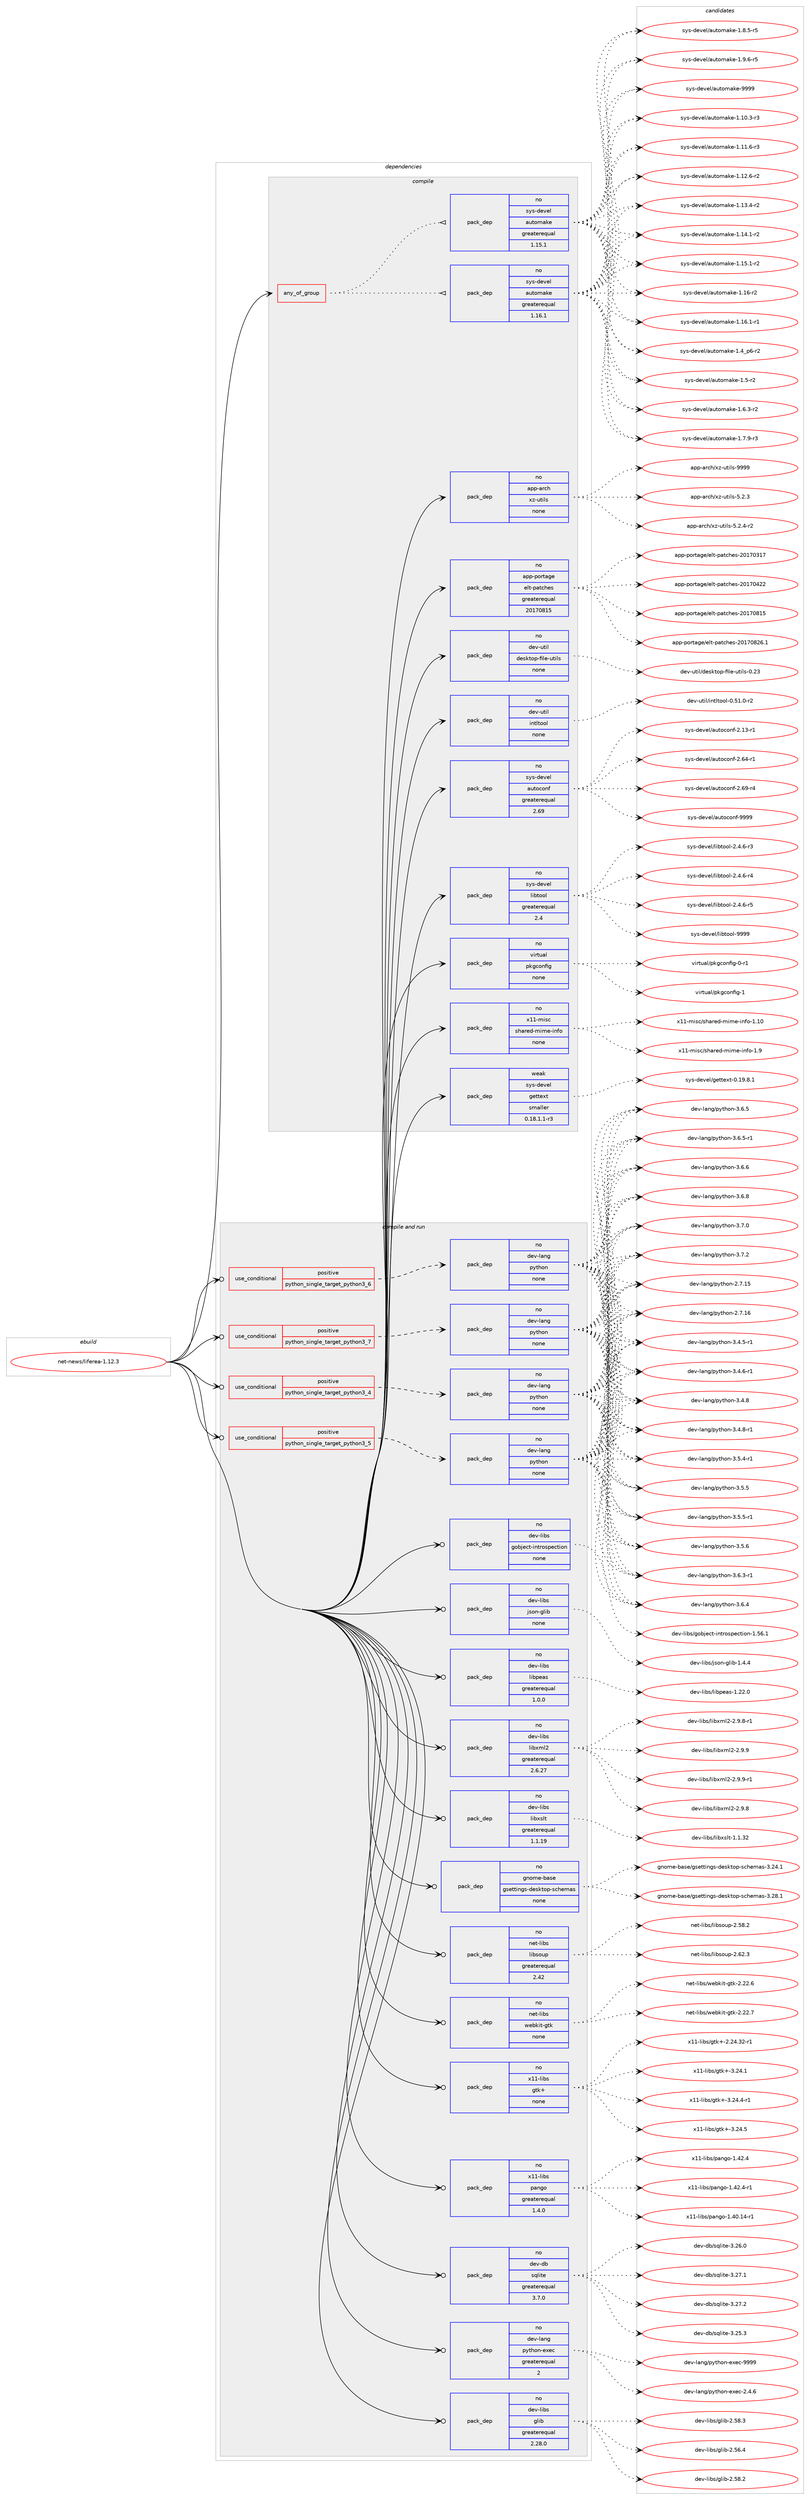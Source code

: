 digraph prolog {

# *************
# Graph options
# *************

newrank=true;
concentrate=true;
compound=true;
graph [rankdir=LR,fontname=Helvetica,fontsize=10,ranksep=1.5];#, ranksep=2.5, nodesep=0.2];
edge  [arrowhead=vee];
node  [fontname=Helvetica,fontsize=10];

# **********
# The ebuild
# **********

subgraph cluster_leftcol {
color=gray;
rank=same;
label=<<i>ebuild</i>>;
id [label="net-news/liferea-1.12.3", color=red, width=4, href="../net-news/liferea-1.12.3.svg"];
}

# ****************
# The dependencies
# ****************

subgraph cluster_midcol {
color=gray;
label=<<i>dependencies</i>>;
subgraph cluster_compile {
fillcolor="#eeeeee";
style=filled;
label=<<i>compile</i>>;
subgraph any26526 {
dependency1674551 [label=<<TABLE BORDER="0" CELLBORDER="1" CELLSPACING="0" CELLPADDING="4"><TR><TD CELLPADDING="10">any_of_group</TD></TR></TABLE>>, shape=none, color=red];subgraph pack1197375 {
dependency1674552 [label=<<TABLE BORDER="0" CELLBORDER="1" CELLSPACING="0" CELLPADDING="4" WIDTH="220"><TR><TD ROWSPAN="6" CELLPADDING="30">pack_dep</TD></TR><TR><TD WIDTH="110">no</TD></TR><TR><TD>sys-devel</TD></TR><TR><TD>automake</TD></TR><TR><TD>greaterequal</TD></TR><TR><TD>1.16.1</TD></TR></TABLE>>, shape=none, color=blue];
}
dependency1674551:e -> dependency1674552:w [weight=20,style="dotted",arrowhead="oinv"];
subgraph pack1197376 {
dependency1674553 [label=<<TABLE BORDER="0" CELLBORDER="1" CELLSPACING="0" CELLPADDING="4" WIDTH="220"><TR><TD ROWSPAN="6" CELLPADDING="30">pack_dep</TD></TR><TR><TD WIDTH="110">no</TD></TR><TR><TD>sys-devel</TD></TR><TR><TD>automake</TD></TR><TR><TD>greaterequal</TD></TR><TR><TD>1.15.1</TD></TR></TABLE>>, shape=none, color=blue];
}
dependency1674551:e -> dependency1674553:w [weight=20,style="dotted",arrowhead="oinv"];
}
id:e -> dependency1674551:w [weight=20,style="solid",arrowhead="vee"];
subgraph pack1197377 {
dependency1674554 [label=<<TABLE BORDER="0" CELLBORDER="1" CELLSPACING="0" CELLPADDING="4" WIDTH="220"><TR><TD ROWSPAN="6" CELLPADDING="30">pack_dep</TD></TR><TR><TD WIDTH="110">no</TD></TR><TR><TD>app-arch</TD></TR><TR><TD>xz-utils</TD></TR><TR><TD>none</TD></TR><TR><TD></TD></TR></TABLE>>, shape=none, color=blue];
}
id:e -> dependency1674554:w [weight=20,style="solid",arrowhead="vee"];
subgraph pack1197378 {
dependency1674555 [label=<<TABLE BORDER="0" CELLBORDER="1" CELLSPACING="0" CELLPADDING="4" WIDTH="220"><TR><TD ROWSPAN="6" CELLPADDING="30">pack_dep</TD></TR><TR><TD WIDTH="110">no</TD></TR><TR><TD>app-portage</TD></TR><TR><TD>elt-patches</TD></TR><TR><TD>greaterequal</TD></TR><TR><TD>20170815</TD></TR></TABLE>>, shape=none, color=blue];
}
id:e -> dependency1674555:w [weight=20,style="solid",arrowhead="vee"];
subgraph pack1197379 {
dependency1674556 [label=<<TABLE BORDER="0" CELLBORDER="1" CELLSPACING="0" CELLPADDING="4" WIDTH="220"><TR><TD ROWSPAN="6" CELLPADDING="30">pack_dep</TD></TR><TR><TD WIDTH="110">no</TD></TR><TR><TD>dev-util</TD></TR><TR><TD>desktop-file-utils</TD></TR><TR><TD>none</TD></TR><TR><TD></TD></TR></TABLE>>, shape=none, color=blue];
}
id:e -> dependency1674556:w [weight=20,style="solid",arrowhead="vee"];
subgraph pack1197380 {
dependency1674557 [label=<<TABLE BORDER="0" CELLBORDER="1" CELLSPACING="0" CELLPADDING="4" WIDTH="220"><TR><TD ROWSPAN="6" CELLPADDING="30">pack_dep</TD></TR><TR><TD WIDTH="110">no</TD></TR><TR><TD>dev-util</TD></TR><TR><TD>intltool</TD></TR><TR><TD>none</TD></TR><TR><TD></TD></TR></TABLE>>, shape=none, color=blue];
}
id:e -> dependency1674557:w [weight=20,style="solid",arrowhead="vee"];
subgraph pack1197381 {
dependency1674558 [label=<<TABLE BORDER="0" CELLBORDER="1" CELLSPACING="0" CELLPADDING="4" WIDTH="220"><TR><TD ROWSPAN="6" CELLPADDING="30">pack_dep</TD></TR><TR><TD WIDTH="110">no</TD></TR><TR><TD>sys-devel</TD></TR><TR><TD>autoconf</TD></TR><TR><TD>greaterequal</TD></TR><TR><TD>2.69</TD></TR></TABLE>>, shape=none, color=blue];
}
id:e -> dependency1674558:w [weight=20,style="solid",arrowhead="vee"];
subgraph pack1197382 {
dependency1674559 [label=<<TABLE BORDER="0" CELLBORDER="1" CELLSPACING="0" CELLPADDING="4" WIDTH="220"><TR><TD ROWSPAN="6" CELLPADDING="30">pack_dep</TD></TR><TR><TD WIDTH="110">no</TD></TR><TR><TD>sys-devel</TD></TR><TR><TD>libtool</TD></TR><TR><TD>greaterequal</TD></TR><TR><TD>2.4</TD></TR></TABLE>>, shape=none, color=blue];
}
id:e -> dependency1674559:w [weight=20,style="solid",arrowhead="vee"];
subgraph pack1197383 {
dependency1674560 [label=<<TABLE BORDER="0" CELLBORDER="1" CELLSPACING="0" CELLPADDING="4" WIDTH="220"><TR><TD ROWSPAN="6" CELLPADDING="30">pack_dep</TD></TR><TR><TD WIDTH="110">no</TD></TR><TR><TD>virtual</TD></TR><TR><TD>pkgconfig</TD></TR><TR><TD>none</TD></TR><TR><TD></TD></TR></TABLE>>, shape=none, color=blue];
}
id:e -> dependency1674560:w [weight=20,style="solid",arrowhead="vee"];
subgraph pack1197384 {
dependency1674561 [label=<<TABLE BORDER="0" CELLBORDER="1" CELLSPACING="0" CELLPADDING="4" WIDTH="220"><TR><TD ROWSPAN="6" CELLPADDING="30">pack_dep</TD></TR><TR><TD WIDTH="110">no</TD></TR><TR><TD>x11-misc</TD></TR><TR><TD>shared-mime-info</TD></TR><TR><TD>none</TD></TR><TR><TD></TD></TR></TABLE>>, shape=none, color=blue];
}
id:e -> dependency1674561:w [weight=20,style="solid",arrowhead="vee"];
subgraph pack1197385 {
dependency1674562 [label=<<TABLE BORDER="0" CELLBORDER="1" CELLSPACING="0" CELLPADDING="4" WIDTH="220"><TR><TD ROWSPAN="6" CELLPADDING="30">pack_dep</TD></TR><TR><TD WIDTH="110">weak</TD></TR><TR><TD>sys-devel</TD></TR><TR><TD>gettext</TD></TR><TR><TD>smaller</TD></TR><TR><TD>0.18.1.1-r3</TD></TR></TABLE>>, shape=none, color=blue];
}
id:e -> dependency1674562:w [weight=20,style="solid",arrowhead="vee"];
}
subgraph cluster_compileandrun {
fillcolor="#eeeeee";
style=filled;
label=<<i>compile and run</i>>;
subgraph cond449820 {
dependency1674563 [label=<<TABLE BORDER="0" CELLBORDER="1" CELLSPACING="0" CELLPADDING="4"><TR><TD ROWSPAN="3" CELLPADDING="10">use_conditional</TD></TR><TR><TD>positive</TD></TR><TR><TD>python_single_target_python3_4</TD></TR></TABLE>>, shape=none, color=red];
subgraph pack1197386 {
dependency1674564 [label=<<TABLE BORDER="0" CELLBORDER="1" CELLSPACING="0" CELLPADDING="4" WIDTH="220"><TR><TD ROWSPAN="6" CELLPADDING="30">pack_dep</TD></TR><TR><TD WIDTH="110">no</TD></TR><TR><TD>dev-lang</TD></TR><TR><TD>python</TD></TR><TR><TD>none</TD></TR><TR><TD></TD></TR></TABLE>>, shape=none, color=blue];
}
dependency1674563:e -> dependency1674564:w [weight=20,style="dashed",arrowhead="vee"];
}
id:e -> dependency1674563:w [weight=20,style="solid",arrowhead="odotvee"];
subgraph cond449821 {
dependency1674565 [label=<<TABLE BORDER="0" CELLBORDER="1" CELLSPACING="0" CELLPADDING="4"><TR><TD ROWSPAN="3" CELLPADDING="10">use_conditional</TD></TR><TR><TD>positive</TD></TR><TR><TD>python_single_target_python3_5</TD></TR></TABLE>>, shape=none, color=red];
subgraph pack1197387 {
dependency1674566 [label=<<TABLE BORDER="0" CELLBORDER="1" CELLSPACING="0" CELLPADDING="4" WIDTH="220"><TR><TD ROWSPAN="6" CELLPADDING="30">pack_dep</TD></TR><TR><TD WIDTH="110">no</TD></TR><TR><TD>dev-lang</TD></TR><TR><TD>python</TD></TR><TR><TD>none</TD></TR><TR><TD></TD></TR></TABLE>>, shape=none, color=blue];
}
dependency1674565:e -> dependency1674566:w [weight=20,style="dashed",arrowhead="vee"];
}
id:e -> dependency1674565:w [weight=20,style="solid",arrowhead="odotvee"];
subgraph cond449822 {
dependency1674567 [label=<<TABLE BORDER="0" CELLBORDER="1" CELLSPACING="0" CELLPADDING="4"><TR><TD ROWSPAN="3" CELLPADDING="10">use_conditional</TD></TR><TR><TD>positive</TD></TR><TR><TD>python_single_target_python3_6</TD></TR></TABLE>>, shape=none, color=red];
subgraph pack1197388 {
dependency1674568 [label=<<TABLE BORDER="0" CELLBORDER="1" CELLSPACING="0" CELLPADDING="4" WIDTH="220"><TR><TD ROWSPAN="6" CELLPADDING="30">pack_dep</TD></TR><TR><TD WIDTH="110">no</TD></TR><TR><TD>dev-lang</TD></TR><TR><TD>python</TD></TR><TR><TD>none</TD></TR><TR><TD></TD></TR></TABLE>>, shape=none, color=blue];
}
dependency1674567:e -> dependency1674568:w [weight=20,style="dashed",arrowhead="vee"];
}
id:e -> dependency1674567:w [weight=20,style="solid",arrowhead="odotvee"];
subgraph cond449823 {
dependency1674569 [label=<<TABLE BORDER="0" CELLBORDER="1" CELLSPACING="0" CELLPADDING="4"><TR><TD ROWSPAN="3" CELLPADDING="10">use_conditional</TD></TR><TR><TD>positive</TD></TR><TR><TD>python_single_target_python3_7</TD></TR></TABLE>>, shape=none, color=red];
subgraph pack1197389 {
dependency1674570 [label=<<TABLE BORDER="0" CELLBORDER="1" CELLSPACING="0" CELLPADDING="4" WIDTH="220"><TR><TD ROWSPAN="6" CELLPADDING="30">pack_dep</TD></TR><TR><TD WIDTH="110">no</TD></TR><TR><TD>dev-lang</TD></TR><TR><TD>python</TD></TR><TR><TD>none</TD></TR><TR><TD></TD></TR></TABLE>>, shape=none, color=blue];
}
dependency1674569:e -> dependency1674570:w [weight=20,style="dashed",arrowhead="vee"];
}
id:e -> dependency1674569:w [weight=20,style="solid",arrowhead="odotvee"];
subgraph pack1197390 {
dependency1674571 [label=<<TABLE BORDER="0" CELLBORDER="1" CELLSPACING="0" CELLPADDING="4" WIDTH="220"><TR><TD ROWSPAN="6" CELLPADDING="30">pack_dep</TD></TR><TR><TD WIDTH="110">no</TD></TR><TR><TD>dev-db</TD></TR><TR><TD>sqlite</TD></TR><TR><TD>greaterequal</TD></TR><TR><TD>3.7.0</TD></TR></TABLE>>, shape=none, color=blue];
}
id:e -> dependency1674571:w [weight=20,style="solid",arrowhead="odotvee"];
subgraph pack1197391 {
dependency1674572 [label=<<TABLE BORDER="0" CELLBORDER="1" CELLSPACING="0" CELLPADDING="4" WIDTH="220"><TR><TD ROWSPAN="6" CELLPADDING="30">pack_dep</TD></TR><TR><TD WIDTH="110">no</TD></TR><TR><TD>dev-lang</TD></TR><TR><TD>python-exec</TD></TR><TR><TD>greaterequal</TD></TR><TR><TD>2</TD></TR></TABLE>>, shape=none, color=blue];
}
id:e -> dependency1674572:w [weight=20,style="solid",arrowhead="odotvee"];
subgraph pack1197392 {
dependency1674573 [label=<<TABLE BORDER="0" CELLBORDER="1" CELLSPACING="0" CELLPADDING="4" WIDTH="220"><TR><TD ROWSPAN="6" CELLPADDING="30">pack_dep</TD></TR><TR><TD WIDTH="110">no</TD></TR><TR><TD>dev-libs</TD></TR><TR><TD>glib</TD></TR><TR><TD>greaterequal</TD></TR><TR><TD>2.28.0</TD></TR></TABLE>>, shape=none, color=blue];
}
id:e -> dependency1674573:w [weight=20,style="solid",arrowhead="odotvee"];
subgraph pack1197393 {
dependency1674574 [label=<<TABLE BORDER="0" CELLBORDER="1" CELLSPACING="0" CELLPADDING="4" WIDTH="220"><TR><TD ROWSPAN="6" CELLPADDING="30">pack_dep</TD></TR><TR><TD WIDTH="110">no</TD></TR><TR><TD>dev-libs</TD></TR><TR><TD>gobject-introspection</TD></TR><TR><TD>none</TD></TR><TR><TD></TD></TR></TABLE>>, shape=none, color=blue];
}
id:e -> dependency1674574:w [weight=20,style="solid",arrowhead="odotvee"];
subgraph pack1197394 {
dependency1674575 [label=<<TABLE BORDER="0" CELLBORDER="1" CELLSPACING="0" CELLPADDING="4" WIDTH="220"><TR><TD ROWSPAN="6" CELLPADDING="30">pack_dep</TD></TR><TR><TD WIDTH="110">no</TD></TR><TR><TD>dev-libs</TD></TR><TR><TD>json-glib</TD></TR><TR><TD>none</TD></TR><TR><TD></TD></TR></TABLE>>, shape=none, color=blue];
}
id:e -> dependency1674575:w [weight=20,style="solid",arrowhead="odotvee"];
subgraph pack1197395 {
dependency1674576 [label=<<TABLE BORDER="0" CELLBORDER="1" CELLSPACING="0" CELLPADDING="4" WIDTH="220"><TR><TD ROWSPAN="6" CELLPADDING="30">pack_dep</TD></TR><TR><TD WIDTH="110">no</TD></TR><TR><TD>dev-libs</TD></TR><TR><TD>libpeas</TD></TR><TR><TD>greaterequal</TD></TR><TR><TD>1.0.0</TD></TR></TABLE>>, shape=none, color=blue];
}
id:e -> dependency1674576:w [weight=20,style="solid",arrowhead="odotvee"];
subgraph pack1197396 {
dependency1674577 [label=<<TABLE BORDER="0" CELLBORDER="1" CELLSPACING="0" CELLPADDING="4" WIDTH="220"><TR><TD ROWSPAN="6" CELLPADDING="30">pack_dep</TD></TR><TR><TD WIDTH="110">no</TD></TR><TR><TD>dev-libs</TD></TR><TR><TD>libxml2</TD></TR><TR><TD>greaterequal</TD></TR><TR><TD>2.6.27</TD></TR></TABLE>>, shape=none, color=blue];
}
id:e -> dependency1674577:w [weight=20,style="solid",arrowhead="odotvee"];
subgraph pack1197397 {
dependency1674578 [label=<<TABLE BORDER="0" CELLBORDER="1" CELLSPACING="0" CELLPADDING="4" WIDTH="220"><TR><TD ROWSPAN="6" CELLPADDING="30">pack_dep</TD></TR><TR><TD WIDTH="110">no</TD></TR><TR><TD>dev-libs</TD></TR><TR><TD>libxslt</TD></TR><TR><TD>greaterequal</TD></TR><TR><TD>1.1.19</TD></TR></TABLE>>, shape=none, color=blue];
}
id:e -> dependency1674578:w [weight=20,style="solid",arrowhead="odotvee"];
subgraph pack1197398 {
dependency1674579 [label=<<TABLE BORDER="0" CELLBORDER="1" CELLSPACING="0" CELLPADDING="4" WIDTH="220"><TR><TD ROWSPAN="6" CELLPADDING="30">pack_dep</TD></TR><TR><TD WIDTH="110">no</TD></TR><TR><TD>gnome-base</TD></TR><TR><TD>gsettings-desktop-schemas</TD></TR><TR><TD>none</TD></TR><TR><TD></TD></TR></TABLE>>, shape=none, color=blue];
}
id:e -> dependency1674579:w [weight=20,style="solid",arrowhead="odotvee"];
subgraph pack1197399 {
dependency1674580 [label=<<TABLE BORDER="0" CELLBORDER="1" CELLSPACING="0" CELLPADDING="4" WIDTH="220"><TR><TD ROWSPAN="6" CELLPADDING="30">pack_dep</TD></TR><TR><TD WIDTH="110">no</TD></TR><TR><TD>net-libs</TD></TR><TR><TD>libsoup</TD></TR><TR><TD>greaterequal</TD></TR><TR><TD>2.42</TD></TR></TABLE>>, shape=none, color=blue];
}
id:e -> dependency1674580:w [weight=20,style="solid",arrowhead="odotvee"];
subgraph pack1197400 {
dependency1674581 [label=<<TABLE BORDER="0" CELLBORDER="1" CELLSPACING="0" CELLPADDING="4" WIDTH="220"><TR><TD ROWSPAN="6" CELLPADDING="30">pack_dep</TD></TR><TR><TD WIDTH="110">no</TD></TR><TR><TD>net-libs</TD></TR><TR><TD>webkit-gtk</TD></TR><TR><TD>none</TD></TR><TR><TD></TD></TR></TABLE>>, shape=none, color=blue];
}
id:e -> dependency1674581:w [weight=20,style="solid",arrowhead="odotvee"];
subgraph pack1197401 {
dependency1674582 [label=<<TABLE BORDER="0" CELLBORDER="1" CELLSPACING="0" CELLPADDING="4" WIDTH="220"><TR><TD ROWSPAN="6" CELLPADDING="30">pack_dep</TD></TR><TR><TD WIDTH="110">no</TD></TR><TR><TD>x11-libs</TD></TR><TR><TD>gtk+</TD></TR><TR><TD>none</TD></TR><TR><TD></TD></TR></TABLE>>, shape=none, color=blue];
}
id:e -> dependency1674582:w [weight=20,style="solid",arrowhead="odotvee"];
subgraph pack1197402 {
dependency1674583 [label=<<TABLE BORDER="0" CELLBORDER="1" CELLSPACING="0" CELLPADDING="4" WIDTH="220"><TR><TD ROWSPAN="6" CELLPADDING="30">pack_dep</TD></TR><TR><TD WIDTH="110">no</TD></TR><TR><TD>x11-libs</TD></TR><TR><TD>pango</TD></TR><TR><TD>greaterequal</TD></TR><TR><TD>1.4.0</TD></TR></TABLE>>, shape=none, color=blue];
}
id:e -> dependency1674583:w [weight=20,style="solid",arrowhead="odotvee"];
}
subgraph cluster_run {
fillcolor="#eeeeee";
style=filled;
label=<<i>run</i>>;
}
}

# **************
# The candidates
# **************

subgraph cluster_choices {
rank=same;
color=gray;
label=<<i>candidates</i>>;

subgraph choice1197375 {
color=black;
nodesep=1;
choice11512111545100101118101108479711711611110997107101454946494846514511451 [label="sys-devel/automake-1.10.3-r3", color=red, width=4,href="../sys-devel/automake-1.10.3-r3.svg"];
choice11512111545100101118101108479711711611110997107101454946494946544511451 [label="sys-devel/automake-1.11.6-r3", color=red, width=4,href="../sys-devel/automake-1.11.6-r3.svg"];
choice11512111545100101118101108479711711611110997107101454946495046544511450 [label="sys-devel/automake-1.12.6-r2", color=red, width=4,href="../sys-devel/automake-1.12.6-r2.svg"];
choice11512111545100101118101108479711711611110997107101454946495146524511450 [label="sys-devel/automake-1.13.4-r2", color=red, width=4,href="../sys-devel/automake-1.13.4-r2.svg"];
choice11512111545100101118101108479711711611110997107101454946495246494511450 [label="sys-devel/automake-1.14.1-r2", color=red, width=4,href="../sys-devel/automake-1.14.1-r2.svg"];
choice11512111545100101118101108479711711611110997107101454946495346494511450 [label="sys-devel/automake-1.15.1-r2", color=red, width=4,href="../sys-devel/automake-1.15.1-r2.svg"];
choice1151211154510010111810110847971171161111099710710145494649544511450 [label="sys-devel/automake-1.16-r2", color=red, width=4,href="../sys-devel/automake-1.16-r2.svg"];
choice11512111545100101118101108479711711611110997107101454946495446494511449 [label="sys-devel/automake-1.16.1-r1", color=red, width=4,href="../sys-devel/automake-1.16.1-r1.svg"];
choice115121115451001011181011084797117116111109971071014549465295112544511450 [label="sys-devel/automake-1.4_p6-r2", color=red, width=4,href="../sys-devel/automake-1.4_p6-r2.svg"];
choice11512111545100101118101108479711711611110997107101454946534511450 [label="sys-devel/automake-1.5-r2", color=red, width=4,href="../sys-devel/automake-1.5-r2.svg"];
choice115121115451001011181011084797117116111109971071014549465446514511450 [label="sys-devel/automake-1.6.3-r2", color=red, width=4,href="../sys-devel/automake-1.6.3-r2.svg"];
choice115121115451001011181011084797117116111109971071014549465546574511451 [label="sys-devel/automake-1.7.9-r3", color=red, width=4,href="../sys-devel/automake-1.7.9-r3.svg"];
choice115121115451001011181011084797117116111109971071014549465646534511453 [label="sys-devel/automake-1.8.5-r5", color=red, width=4,href="../sys-devel/automake-1.8.5-r5.svg"];
choice115121115451001011181011084797117116111109971071014549465746544511453 [label="sys-devel/automake-1.9.6-r5", color=red, width=4,href="../sys-devel/automake-1.9.6-r5.svg"];
choice115121115451001011181011084797117116111109971071014557575757 [label="sys-devel/automake-9999", color=red, width=4,href="../sys-devel/automake-9999.svg"];
dependency1674552:e -> choice11512111545100101118101108479711711611110997107101454946494846514511451:w [style=dotted,weight="100"];
dependency1674552:e -> choice11512111545100101118101108479711711611110997107101454946494946544511451:w [style=dotted,weight="100"];
dependency1674552:e -> choice11512111545100101118101108479711711611110997107101454946495046544511450:w [style=dotted,weight="100"];
dependency1674552:e -> choice11512111545100101118101108479711711611110997107101454946495146524511450:w [style=dotted,weight="100"];
dependency1674552:e -> choice11512111545100101118101108479711711611110997107101454946495246494511450:w [style=dotted,weight="100"];
dependency1674552:e -> choice11512111545100101118101108479711711611110997107101454946495346494511450:w [style=dotted,weight="100"];
dependency1674552:e -> choice1151211154510010111810110847971171161111099710710145494649544511450:w [style=dotted,weight="100"];
dependency1674552:e -> choice11512111545100101118101108479711711611110997107101454946495446494511449:w [style=dotted,weight="100"];
dependency1674552:e -> choice115121115451001011181011084797117116111109971071014549465295112544511450:w [style=dotted,weight="100"];
dependency1674552:e -> choice11512111545100101118101108479711711611110997107101454946534511450:w [style=dotted,weight="100"];
dependency1674552:e -> choice115121115451001011181011084797117116111109971071014549465446514511450:w [style=dotted,weight="100"];
dependency1674552:e -> choice115121115451001011181011084797117116111109971071014549465546574511451:w [style=dotted,weight="100"];
dependency1674552:e -> choice115121115451001011181011084797117116111109971071014549465646534511453:w [style=dotted,weight="100"];
dependency1674552:e -> choice115121115451001011181011084797117116111109971071014549465746544511453:w [style=dotted,weight="100"];
dependency1674552:e -> choice115121115451001011181011084797117116111109971071014557575757:w [style=dotted,weight="100"];
}
subgraph choice1197376 {
color=black;
nodesep=1;
choice11512111545100101118101108479711711611110997107101454946494846514511451 [label="sys-devel/automake-1.10.3-r3", color=red, width=4,href="../sys-devel/automake-1.10.3-r3.svg"];
choice11512111545100101118101108479711711611110997107101454946494946544511451 [label="sys-devel/automake-1.11.6-r3", color=red, width=4,href="../sys-devel/automake-1.11.6-r3.svg"];
choice11512111545100101118101108479711711611110997107101454946495046544511450 [label="sys-devel/automake-1.12.6-r2", color=red, width=4,href="../sys-devel/automake-1.12.6-r2.svg"];
choice11512111545100101118101108479711711611110997107101454946495146524511450 [label="sys-devel/automake-1.13.4-r2", color=red, width=4,href="../sys-devel/automake-1.13.4-r2.svg"];
choice11512111545100101118101108479711711611110997107101454946495246494511450 [label="sys-devel/automake-1.14.1-r2", color=red, width=4,href="../sys-devel/automake-1.14.1-r2.svg"];
choice11512111545100101118101108479711711611110997107101454946495346494511450 [label="sys-devel/automake-1.15.1-r2", color=red, width=4,href="../sys-devel/automake-1.15.1-r2.svg"];
choice1151211154510010111810110847971171161111099710710145494649544511450 [label="sys-devel/automake-1.16-r2", color=red, width=4,href="../sys-devel/automake-1.16-r2.svg"];
choice11512111545100101118101108479711711611110997107101454946495446494511449 [label="sys-devel/automake-1.16.1-r1", color=red, width=4,href="../sys-devel/automake-1.16.1-r1.svg"];
choice115121115451001011181011084797117116111109971071014549465295112544511450 [label="sys-devel/automake-1.4_p6-r2", color=red, width=4,href="../sys-devel/automake-1.4_p6-r2.svg"];
choice11512111545100101118101108479711711611110997107101454946534511450 [label="sys-devel/automake-1.5-r2", color=red, width=4,href="../sys-devel/automake-1.5-r2.svg"];
choice115121115451001011181011084797117116111109971071014549465446514511450 [label="sys-devel/automake-1.6.3-r2", color=red, width=4,href="../sys-devel/automake-1.6.3-r2.svg"];
choice115121115451001011181011084797117116111109971071014549465546574511451 [label="sys-devel/automake-1.7.9-r3", color=red, width=4,href="../sys-devel/automake-1.7.9-r3.svg"];
choice115121115451001011181011084797117116111109971071014549465646534511453 [label="sys-devel/automake-1.8.5-r5", color=red, width=4,href="../sys-devel/automake-1.8.5-r5.svg"];
choice115121115451001011181011084797117116111109971071014549465746544511453 [label="sys-devel/automake-1.9.6-r5", color=red, width=4,href="../sys-devel/automake-1.9.6-r5.svg"];
choice115121115451001011181011084797117116111109971071014557575757 [label="sys-devel/automake-9999", color=red, width=4,href="../sys-devel/automake-9999.svg"];
dependency1674553:e -> choice11512111545100101118101108479711711611110997107101454946494846514511451:w [style=dotted,weight="100"];
dependency1674553:e -> choice11512111545100101118101108479711711611110997107101454946494946544511451:w [style=dotted,weight="100"];
dependency1674553:e -> choice11512111545100101118101108479711711611110997107101454946495046544511450:w [style=dotted,weight="100"];
dependency1674553:e -> choice11512111545100101118101108479711711611110997107101454946495146524511450:w [style=dotted,weight="100"];
dependency1674553:e -> choice11512111545100101118101108479711711611110997107101454946495246494511450:w [style=dotted,weight="100"];
dependency1674553:e -> choice11512111545100101118101108479711711611110997107101454946495346494511450:w [style=dotted,weight="100"];
dependency1674553:e -> choice1151211154510010111810110847971171161111099710710145494649544511450:w [style=dotted,weight="100"];
dependency1674553:e -> choice11512111545100101118101108479711711611110997107101454946495446494511449:w [style=dotted,weight="100"];
dependency1674553:e -> choice115121115451001011181011084797117116111109971071014549465295112544511450:w [style=dotted,weight="100"];
dependency1674553:e -> choice11512111545100101118101108479711711611110997107101454946534511450:w [style=dotted,weight="100"];
dependency1674553:e -> choice115121115451001011181011084797117116111109971071014549465446514511450:w [style=dotted,weight="100"];
dependency1674553:e -> choice115121115451001011181011084797117116111109971071014549465546574511451:w [style=dotted,weight="100"];
dependency1674553:e -> choice115121115451001011181011084797117116111109971071014549465646534511453:w [style=dotted,weight="100"];
dependency1674553:e -> choice115121115451001011181011084797117116111109971071014549465746544511453:w [style=dotted,weight="100"];
dependency1674553:e -> choice115121115451001011181011084797117116111109971071014557575757:w [style=dotted,weight="100"];
}
subgraph choice1197377 {
color=black;
nodesep=1;
choice971121124597114991044712012245117116105108115455346504651 [label="app-arch/xz-utils-5.2.3", color=red, width=4,href="../app-arch/xz-utils-5.2.3.svg"];
choice9711211245971149910447120122451171161051081154553465046524511450 [label="app-arch/xz-utils-5.2.4-r2", color=red, width=4,href="../app-arch/xz-utils-5.2.4-r2.svg"];
choice9711211245971149910447120122451171161051081154557575757 [label="app-arch/xz-utils-9999", color=red, width=4,href="../app-arch/xz-utils-9999.svg"];
dependency1674554:e -> choice971121124597114991044712012245117116105108115455346504651:w [style=dotted,weight="100"];
dependency1674554:e -> choice9711211245971149910447120122451171161051081154553465046524511450:w [style=dotted,weight="100"];
dependency1674554:e -> choice9711211245971149910447120122451171161051081154557575757:w [style=dotted,weight="100"];
}
subgraph choice1197378 {
color=black;
nodesep=1;
choice97112112451121111141169710310147101108116451129711699104101115455048495548514955 [label="app-portage/elt-patches-20170317", color=red, width=4,href="../app-portage/elt-patches-20170317.svg"];
choice97112112451121111141169710310147101108116451129711699104101115455048495548525050 [label="app-portage/elt-patches-20170422", color=red, width=4,href="../app-portage/elt-patches-20170422.svg"];
choice97112112451121111141169710310147101108116451129711699104101115455048495548564953 [label="app-portage/elt-patches-20170815", color=red, width=4,href="../app-portage/elt-patches-20170815.svg"];
choice971121124511211111411697103101471011081164511297116991041011154550484955485650544649 [label="app-portage/elt-patches-20170826.1", color=red, width=4,href="../app-portage/elt-patches-20170826.1.svg"];
dependency1674555:e -> choice97112112451121111141169710310147101108116451129711699104101115455048495548514955:w [style=dotted,weight="100"];
dependency1674555:e -> choice97112112451121111141169710310147101108116451129711699104101115455048495548525050:w [style=dotted,weight="100"];
dependency1674555:e -> choice97112112451121111141169710310147101108116451129711699104101115455048495548564953:w [style=dotted,weight="100"];
dependency1674555:e -> choice971121124511211111411697103101471011081164511297116991041011154550484955485650544649:w [style=dotted,weight="100"];
}
subgraph choice1197379 {
color=black;
nodesep=1;
choice100101118451171161051084710010111510711611111245102105108101451171161051081154548465051 [label="dev-util/desktop-file-utils-0.23", color=red, width=4,href="../dev-util/desktop-file-utils-0.23.svg"];
dependency1674556:e -> choice100101118451171161051084710010111510711611111245102105108101451171161051081154548465051:w [style=dotted,weight="100"];
}
subgraph choice1197380 {
color=black;
nodesep=1;
choice1001011184511711610510847105110116108116111111108454846534946484511450 [label="dev-util/intltool-0.51.0-r2", color=red, width=4,href="../dev-util/intltool-0.51.0-r2.svg"];
dependency1674557:e -> choice1001011184511711610510847105110116108116111111108454846534946484511450:w [style=dotted,weight="100"];
}
subgraph choice1197381 {
color=black;
nodesep=1;
choice1151211154510010111810110847971171161119911111010245504649514511449 [label="sys-devel/autoconf-2.13-r1", color=red, width=4,href="../sys-devel/autoconf-2.13-r1.svg"];
choice1151211154510010111810110847971171161119911111010245504654524511449 [label="sys-devel/autoconf-2.64-r1", color=red, width=4,href="../sys-devel/autoconf-2.64-r1.svg"];
choice1151211154510010111810110847971171161119911111010245504654574511452 [label="sys-devel/autoconf-2.69-r4", color=red, width=4,href="../sys-devel/autoconf-2.69-r4.svg"];
choice115121115451001011181011084797117116111991111101024557575757 [label="sys-devel/autoconf-9999", color=red, width=4,href="../sys-devel/autoconf-9999.svg"];
dependency1674558:e -> choice1151211154510010111810110847971171161119911111010245504649514511449:w [style=dotted,weight="100"];
dependency1674558:e -> choice1151211154510010111810110847971171161119911111010245504654524511449:w [style=dotted,weight="100"];
dependency1674558:e -> choice1151211154510010111810110847971171161119911111010245504654574511452:w [style=dotted,weight="100"];
dependency1674558:e -> choice115121115451001011181011084797117116111991111101024557575757:w [style=dotted,weight="100"];
}
subgraph choice1197382 {
color=black;
nodesep=1;
choice1151211154510010111810110847108105981161111111084550465246544511451 [label="sys-devel/libtool-2.4.6-r3", color=red, width=4,href="../sys-devel/libtool-2.4.6-r3.svg"];
choice1151211154510010111810110847108105981161111111084550465246544511452 [label="sys-devel/libtool-2.4.6-r4", color=red, width=4,href="../sys-devel/libtool-2.4.6-r4.svg"];
choice1151211154510010111810110847108105981161111111084550465246544511453 [label="sys-devel/libtool-2.4.6-r5", color=red, width=4,href="../sys-devel/libtool-2.4.6-r5.svg"];
choice1151211154510010111810110847108105981161111111084557575757 [label="sys-devel/libtool-9999", color=red, width=4,href="../sys-devel/libtool-9999.svg"];
dependency1674559:e -> choice1151211154510010111810110847108105981161111111084550465246544511451:w [style=dotted,weight="100"];
dependency1674559:e -> choice1151211154510010111810110847108105981161111111084550465246544511452:w [style=dotted,weight="100"];
dependency1674559:e -> choice1151211154510010111810110847108105981161111111084550465246544511453:w [style=dotted,weight="100"];
dependency1674559:e -> choice1151211154510010111810110847108105981161111111084557575757:w [style=dotted,weight="100"];
}
subgraph choice1197383 {
color=black;
nodesep=1;
choice11810511411611797108471121071039911111010210510345484511449 [label="virtual/pkgconfig-0-r1", color=red, width=4,href="../virtual/pkgconfig-0-r1.svg"];
choice1181051141161179710847112107103991111101021051034549 [label="virtual/pkgconfig-1", color=red, width=4,href="../virtual/pkgconfig-1.svg"];
dependency1674560:e -> choice11810511411611797108471121071039911111010210510345484511449:w [style=dotted,weight="100"];
dependency1674560:e -> choice1181051141161179710847112107103991111101021051034549:w [style=dotted,weight="100"];
}
subgraph choice1197384 {
color=black;
nodesep=1;
choice12049494510910511599471151049711410110045109105109101451051101021114549464948 [label="x11-misc/shared-mime-info-1.10", color=red, width=4,href="../x11-misc/shared-mime-info-1.10.svg"];
choice120494945109105115994711510497114101100451091051091014510511010211145494657 [label="x11-misc/shared-mime-info-1.9", color=red, width=4,href="../x11-misc/shared-mime-info-1.9.svg"];
dependency1674561:e -> choice12049494510910511599471151049711410110045109105109101451051101021114549464948:w [style=dotted,weight="100"];
dependency1674561:e -> choice120494945109105115994711510497114101100451091051091014510511010211145494657:w [style=dotted,weight="100"];
}
subgraph choice1197385 {
color=black;
nodesep=1;
choice1151211154510010111810110847103101116116101120116454846495746564649 [label="sys-devel/gettext-0.19.8.1", color=red, width=4,href="../sys-devel/gettext-0.19.8.1.svg"];
dependency1674562:e -> choice1151211154510010111810110847103101116116101120116454846495746564649:w [style=dotted,weight="100"];
}
subgraph choice1197386 {
color=black;
nodesep=1;
choice10010111845108971101034711212111610411111045504655464953 [label="dev-lang/python-2.7.15", color=red, width=4,href="../dev-lang/python-2.7.15.svg"];
choice10010111845108971101034711212111610411111045504655464954 [label="dev-lang/python-2.7.16", color=red, width=4,href="../dev-lang/python-2.7.16.svg"];
choice1001011184510897110103471121211161041111104551465246534511449 [label="dev-lang/python-3.4.5-r1", color=red, width=4,href="../dev-lang/python-3.4.5-r1.svg"];
choice1001011184510897110103471121211161041111104551465246544511449 [label="dev-lang/python-3.4.6-r1", color=red, width=4,href="../dev-lang/python-3.4.6-r1.svg"];
choice100101118451089711010347112121116104111110455146524656 [label="dev-lang/python-3.4.8", color=red, width=4,href="../dev-lang/python-3.4.8.svg"];
choice1001011184510897110103471121211161041111104551465246564511449 [label="dev-lang/python-3.4.8-r1", color=red, width=4,href="../dev-lang/python-3.4.8-r1.svg"];
choice1001011184510897110103471121211161041111104551465346524511449 [label="dev-lang/python-3.5.4-r1", color=red, width=4,href="../dev-lang/python-3.5.4-r1.svg"];
choice100101118451089711010347112121116104111110455146534653 [label="dev-lang/python-3.5.5", color=red, width=4,href="../dev-lang/python-3.5.5.svg"];
choice1001011184510897110103471121211161041111104551465346534511449 [label="dev-lang/python-3.5.5-r1", color=red, width=4,href="../dev-lang/python-3.5.5-r1.svg"];
choice100101118451089711010347112121116104111110455146534654 [label="dev-lang/python-3.5.6", color=red, width=4,href="../dev-lang/python-3.5.6.svg"];
choice1001011184510897110103471121211161041111104551465446514511449 [label="dev-lang/python-3.6.3-r1", color=red, width=4,href="../dev-lang/python-3.6.3-r1.svg"];
choice100101118451089711010347112121116104111110455146544652 [label="dev-lang/python-3.6.4", color=red, width=4,href="../dev-lang/python-3.6.4.svg"];
choice100101118451089711010347112121116104111110455146544653 [label="dev-lang/python-3.6.5", color=red, width=4,href="../dev-lang/python-3.6.5.svg"];
choice1001011184510897110103471121211161041111104551465446534511449 [label="dev-lang/python-3.6.5-r1", color=red, width=4,href="../dev-lang/python-3.6.5-r1.svg"];
choice100101118451089711010347112121116104111110455146544654 [label="dev-lang/python-3.6.6", color=red, width=4,href="../dev-lang/python-3.6.6.svg"];
choice100101118451089711010347112121116104111110455146544656 [label="dev-lang/python-3.6.8", color=red, width=4,href="../dev-lang/python-3.6.8.svg"];
choice100101118451089711010347112121116104111110455146554648 [label="dev-lang/python-3.7.0", color=red, width=4,href="../dev-lang/python-3.7.0.svg"];
choice100101118451089711010347112121116104111110455146554650 [label="dev-lang/python-3.7.2", color=red, width=4,href="../dev-lang/python-3.7.2.svg"];
dependency1674564:e -> choice10010111845108971101034711212111610411111045504655464953:w [style=dotted,weight="100"];
dependency1674564:e -> choice10010111845108971101034711212111610411111045504655464954:w [style=dotted,weight="100"];
dependency1674564:e -> choice1001011184510897110103471121211161041111104551465246534511449:w [style=dotted,weight="100"];
dependency1674564:e -> choice1001011184510897110103471121211161041111104551465246544511449:w [style=dotted,weight="100"];
dependency1674564:e -> choice100101118451089711010347112121116104111110455146524656:w [style=dotted,weight="100"];
dependency1674564:e -> choice1001011184510897110103471121211161041111104551465246564511449:w [style=dotted,weight="100"];
dependency1674564:e -> choice1001011184510897110103471121211161041111104551465346524511449:w [style=dotted,weight="100"];
dependency1674564:e -> choice100101118451089711010347112121116104111110455146534653:w [style=dotted,weight="100"];
dependency1674564:e -> choice1001011184510897110103471121211161041111104551465346534511449:w [style=dotted,weight="100"];
dependency1674564:e -> choice100101118451089711010347112121116104111110455146534654:w [style=dotted,weight="100"];
dependency1674564:e -> choice1001011184510897110103471121211161041111104551465446514511449:w [style=dotted,weight="100"];
dependency1674564:e -> choice100101118451089711010347112121116104111110455146544652:w [style=dotted,weight="100"];
dependency1674564:e -> choice100101118451089711010347112121116104111110455146544653:w [style=dotted,weight="100"];
dependency1674564:e -> choice1001011184510897110103471121211161041111104551465446534511449:w [style=dotted,weight="100"];
dependency1674564:e -> choice100101118451089711010347112121116104111110455146544654:w [style=dotted,weight="100"];
dependency1674564:e -> choice100101118451089711010347112121116104111110455146544656:w [style=dotted,weight="100"];
dependency1674564:e -> choice100101118451089711010347112121116104111110455146554648:w [style=dotted,weight="100"];
dependency1674564:e -> choice100101118451089711010347112121116104111110455146554650:w [style=dotted,weight="100"];
}
subgraph choice1197387 {
color=black;
nodesep=1;
choice10010111845108971101034711212111610411111045504655464953 [label="dev-lang/python-2.7.15", color=red, width=4,href="../dev-lang/python-2.7.15.svg"];
choice10010111845108971101034711212111610411111045504655464954 [label="dev-lang/python-2.7.16", color=red, width=4,href="../dev-lang/python-2.7.16.svg"];
choice1001011184510897110103471121211161041111104551465246534511449 [label="dev-lang/python-3.4.5-r1", color=red, width=4,href="../dev-lang/python-3.4.5-r1.svg"];
choice1001011184510897110103471121211161041111104551465246544511449 [label="dev-lang/python-3.4.6-r1", color=red, width=4,href="../dev-lang/python-3.4.6-r1.svg"];
choice100101118451089711010347112121116104111110455146524656 [label="dev-lang/python-3.4.8", color=red, width=4,href="../dev-lang/python-3.4.8.svg"];
choice1001011184510897110103471121211161041111104551465246564511449 [label="dev-lang/python-3.4.8-r1", color=red, width=4,href="../dev-lang/python-3.4.8-r1.svg"];
choice1001011184510897110103471121211161041111104551465346524511449 [label="dev-lang/python-3.5.4-r1", color=red, width=4,href="../dev-lang/python-3.5.4-r1.svg"];
choice100101118451089711010347112121116104111110455146534653 [label="dev-lang/python-3.5.5", color=red, width=4,href="../dev-lang/python-3.5.5.svg"];
choice1001011184510897110103471121211161041111104551465346534511449 [label="dev-lang/python-3.5.5-r1", color=red, width=4,href="../dev-lang/python-3.5.5-r1.svg"];
choice100101118451089711010347112121116104111110455146534654 [label="dev-lang/python-3.5.6", color=red, width=4,href="../dev-lang/python-3.5.6.svg"];
choice1001011184510897110103471121211161041111104551465446514511449 [label="dev-lang/python-3.6.3-r1", color=red, width=4,href="../dev-lang/python-3.6.3-r1.svg"];
choice100101118451089711010347112121116104111110455146544652 [label="dev-lang/python-3.6.4", color=red, width=4,href="../dev-lang/python-3.6.4.svg"];
choice100101118451089711010347112121116104111110455146544653 [label="dev-lang/python-3.6.5", color=red, width=4,href="../dev-lang/python-3.6.5.svg"];
choice1001011184510897110103471121211161041111104551465446534511449 [label="dev-lang/python-3.6.5-r1", color=red, width=4,href="../dev-lang/python-3.6.5-r1.svg"];
choice100101118451089711010347112121116104111110455146544654 [label="dev-lang/python-3.6.6", color=red, width=4,href="../dev-lang/python-3.6.6.svg"];
choice100101118451089711010347112121116104111110455146544656 [label="dev-lang/python-3.6.8", color=red, width=4,href="../dev-lang/python-3.6.8.svg"];
choice100101118451089711010347112121116104111110455146554648 [label="dev-lang/python-3.7.0", color=red, width=4,href="../dev-lang/python-3.7.0.svg"];
choice100101118451089711010347112121116104111110455146554650 [label="dev-lang/python-3.7.2", color=red, width=4,href="../dev-lang/python-3.7.2.svg"];
dependency1674566:e -> choice10010111845108971101034711212111610411111045504655464953:w [style=dotted,weight="100"];
dependency1674566:e -> choice10010111845108971101034711212111610411111045504655464954:w [style=dotted,weight="100"];
dependency1674566:e -> choice1001011184510897110103471121211161041111104551465246534511449:w [style=dotted,weight="100"];
dependency1674566:e -> choice1001011184510897110103471121211161041111104551465246544511449:w [style=dotted,weight="100"];
dependency1674566:e -> choice100101118451089711010347112121116104111110455146524656:w [style=dotted,weight="100"];
dependency1674566:e -> choice1001011184510897110103471121211161041111104551465246564511449:w [style=dotted,weight="100"];
dependency1674566:e -> choice1001011184510897110103471121211161041111104551465346524511449:w [style=dotted,weight="100"];
dependency1674566:e -> choice100101118451089711010347112121116104111110455146534653:w [style=dotted,weight="100"];
dependency1674566:e -> choice1001011184510897110103471121211161041111104551465346534511449:w [style=dotted,weight="100"];
dependency1674566:e -> choice100101118451089711010347112121116104111110455146534654:w [style=dotted,weight="100"];
dependency1674566:e -> choice1001011184510897110103471121211161041111104551465446514511449:w [style=dotted,weight="100"];
dependency1674566:e -> choice100101118451089711010347112121116104111110455146544652:w [style=dotted,weight="100"];
dependency1674566:e -> choice100101118451089711010347112121116104111110455146544653:w [style=dotted,weight="100"];
dependency1674566:e -> choice1001011184510897110103471121211161041111104551465446534511449:w [style=dotted,weight="100"];
dependency1674566:e -> choice100101118451089711010347112121116104111110455146544654:w [style=dotted,weight="100"];
dependency1674566:e -> choice100101118451089711010347112121116104111110455146544656:w [style=dotted,weight="100"];
dependency1674566:e -> choice100101118451089711010347112121116104111110455146554648:w [style=dotted,weight="100"];
dependency1674566:e -> choice100101118451089711010347112121116104111110455146554650:w [style=dotted,weight="100"];
}
subgraph choice1197388 {
color=black;
nodesep=1;
choice10010111845108971101034711212111610411111045504655464953 [label="dev-lang/python-2.7.15", color=red, width=4,href="../dev-lang/python-2.7.15.svg"];
choice10010111845108971101034711212111610411111045504655464954 [label="dev-lang/python-2.7.16", color=red, width=4,href="../dev-lang/python-2.7.16.svg"];
choice1001011184510897110103471121211161041111104551465246534511449 [label="dev-lang/python-3.4.5-r1", color=red, width=4,href="../dev-lang/python-3.4.5-r1.svg"];
choice1001011184510897110103471121211161041111104551465246544511449 [label="dev-lang/python-3.4.6-r1", color=red, width=4,href="../dev-lang/python-3.4.6-r1.svg"];
choice100101118451089711010347112121116104111110455146524656 [label="dev-lang/python-3.4.8", color=red, width=4,href="../dev-lang/python-3.4.8.svg"];
choice1001011184510897110103471121211161041111104551465246564511449 [label="dev-lang/python-3.4.8-r1", color=red, width=4,href="../dev-lang/python-3.4.8-r1.svg"];
choice1001011184510897110103471121211161041111104551465346524511449 [label="dev-lang/python-3.5.4-r1", color=red, width=4,href="../dev-lang/python-3.5.4-r1.svg"];
choice100101118451089711010347112121116104111110455146534653 [label="dev-lang/python-3.5.5", color=red, width=4,href="../dev-lang/python-3.5.5.svg"];
choice1001011184510897110103471121211161041111104551465346534511449 [label="dev-lang/python-3.5.5-r1", color=red, width=4,href="../dev-lang/python-3.5.5-r1.svg"];
choice100101118451089711010347112121116104111110455146534654 [label="dev-lang/python-3.5.6", color=red, width=4,href="../dev-lang/python-3.5.6.svg"];
choice1001011184510897110103471121211161041111104551465446514511449 [label="dev-lang/python-3.6.3-r1", color=red, width=4,href="../dev-lang/python-3.6.3-r1.svg"];
choice100101118451089711010347112121116104111110455146544652 [label="dev-lang/python-3.6.4", color=red, width=4,href="../dev-lang/python-3.6.4.svg"];
choice100101118451089711010347112121116104111110455146544653 [label="dev-lang/python-3.6.5", color=red, width=4,href="../dev-lang/python-3.6.5.svg"];
choice1001011184510897110103471121211161041111104551465446534511449 [label="dev-lang/python-3.6.5-r1", color=red, width=4,href="../dev-lang/python-3.6.5-r1.svg"];
choice100101118451089711010347112121116104111110455146544654 [label="dev-lang/python-3.6.6", color=red, width=4,href="../dev-lang/python-3.6.6.svg"];
choice100101118451089711010347112121116104111110455146544656 [label="dev-lang/python-3.6.8", color=red, width=4,href="../dev-lang/python-3.6.8.svg"];
choice100101118451089711010347112121116104111110455146554648 [label="dev-lang/python-3.7.0", color=red, width=4,href="../dev-lang/python-3.7.0.svg"];
choice100101118451089711010347112121116104111110455146554650 [label="dev-lang/python-3.7.2", color=red, width=4,href="../dev-lang/python-3.7.2.svg"];
dependency1674568:e -> choice10010111845108971101034711212111610411111045504655464953:w [style=dotted,weight="100"];
dependency1674568:e -> choice10010111845108971101034711212111610411111045504655464954:w [style=dotted,weight="100"];
dependency1674568:e -> choice1001011184510897110103471121211161041111104551465246534511449:w [style=dotted,weight="100"];
dependency1674568:e -> choice1001011184510897110103471121211161041111104551465246544511449:w [style=dotted,weight="100"];
dependency1674568:e -> choice100101118451089711010347112121116104111110455146524656:w [style=dotted,weight="100"];
dependency1674568:e -> choice1001011184510897110103471121211161041111104551465246564511449:w [style=dotted,weight="100"];
dependency1674568:e -> choice1001011184510897110103471121211161041111104551465346524511449:w [style=dotted,weight="100"];
dependency1674568:e -> choice100101118451089711010347112121116104111110455146534653:w [style=dotted,weight="100"];
dependency1674568:e -> choice1001011184510897110103471121211161041111104551465346534511449:w [style=dotted,weight="100"];
dependency1674568:e -> choice100101118451089711010347112121116104111110455146534654:w [style=dotted,weight="100"];
dependency1674568:e -> choice1001011184510897110103471121211161041111104551465446514511449:w [style=dotted,weight="100"];
dependency1674568:e -> choice100101118451089711010347112121116104111110455146544652:w [style=dotted,weight="100"];
dependency1674568:e -> choice100101118451089711010347112121116104111110455146544653:w [style=dotted,weight="100"];
dependency1674568:e -> choice1001011184510897110103471121211161041111104551465446534511449:w [style=dotted,weight="100"];
dependency1674568:e -> choice100101118451089711010347112121116104111110455146544654:w [style=dotted,weight="100"];
dependency1674568:e -> choice100101118451089711010347112121116104111110455146544656:w [style=dotted,weight="100"];
dependency1674568:e -> choice100101118451089711010347112121116104111110455146554648:w [style=dotted,weight="100"];
dependency1674568:e -> choice100101118451089711010347112121116104111110455146554650:w [style=dotted,weight="100"];
}
subgraph choice1197389 {
color=black;
nodesep=1;
choice10010111845108971101034711212111610411111045504655464953 [label="dev-lang/python-2.7.15", color=red, width=4,href="../dev-lang/python-2.7.15.svg"];
choice10010111845108971101034711212111610411111045504655464954 [label="dev-lang/python-2.7.16", color=red, width=4,href="../dev-lang/python-2.7.16.svg"];
choice1001011184510897110103471121211161041111104551465246534511449 [label="dev-lang/python-3.4.5-r1", color=red, width=4,href="../dev-lang/python-3.4.5-r1.svg"];
choice1001011184510897110103471121211161041111104551465246544511449 [label="dev-lang/python-3.4.6-r1", color=red, width=4,href="../dev-lang/python-3.4.6-r1.svg"];
choice100101118451089711010347112121116104111110455146524656 [label="dev-lang/python-3.4.8", color=red, width=4,href="../dev-lang/python-3.4.8.svg"];
choice1001011184510897110103471121211161041111104551465246564511449 [label="dev-lang/python-3.4.8-r1", color=red, width=4,href="../dev-lang/python-3.4.8-r1.svg"];
choice1001011184510897110103471121211161041111104551465346524511449 [label="dev-lang/python-3.5.4-r1", color=red, width=4,href="../dev-lang/python-3.5.4-r1.svg"];
choice100101118451089711010347112121116104111110455146534653 [label="dev-lang/python-3.5.5", color=red, width=4,href="../dev-lang/python-3.5.5.svg"];
choice1001011184510897110103471121211161041111104551465346534511449 [label="dev-lang/python-3.5.5-r1", color=red, width=4,href="../dev-lang/python-3.5.5-r1.svg"];
choice100101118451089711010347112121116104111110455146534654 [label="dev-lang/python-3.5.6", color=red, width=4,href="../dev-lang/python-3.5.6.svg"];
choice1001011184510897110103471121211161041111104551465446514511449 [label="dev-lang/python-3.6.3-r1", color=red, width=4,href="../dev-lang/python-3.6.3-r1.svg"];
choice100101118451089711010347112121116104111110455146544652 [label="dev-lang/python-3.6.4", color=red, width=4,href="../dev-lang/python-3.6.4.svg"];
choice100101118451089711010347112121116104111110455146544653 [label="dev-lang/python-3.6.5", color=red, width=4,href="../dev-lang/python-3.6.5.svg"];
choice1001011184510897110103471121211161041111104551465446534511449 [label="dev-lang/python-3.6.5-r1", color=red, width=4,href="../dev-lang/python-3.6.5-r1.svg"];
choice100101118451089711010347112121116104111110455146544654 [label="dev-lang/python-3.6.6", color=red, width=4,href="../dev-lang/python-3.6.6.svg"];
choice100101118451089711010347112121116104111110455146544656 [label="dev-lang/python-3.6.8", color=red, width=4,href="../dev-lang/python-3.6.8.svg"];
choice100101118451089711010347112121116104111110455146554648 [label="dev-lang/python-3.7.0", color=red, width=4,href="../dev-lang/python-3.7.0.svg"];
choice100101118451089711010347112121116104111110455146554650 [label="dev-lang/python-3.7.2", color=red, width=4,href="../dev-lang/python-3.7.2.svg"];
dependency1674570:e -> choice10010111845108971101034711212111610411111045504655464953:w [style=dotted,weight="100"];
dependency1674570:e -> choice10010111845108971101034711212111610411111045504655464954:w [style=dotted,weight="100"];
dependency1674570:e -> choice1001011184510897110103471121211161041111104551465246534511449:w [style=dotted,weight="100"];
dependency1674570:e -> choice1001011184510897110103471121211161041111104551465246544511449:w [style=dotted,weight="100"];
dependency1674570:e -> choice100101118451089711010347112121116104111110455146524656:w [style=dotted,weight="100"];
dependency1674570:e -> choice1001011184510897110103471121211161041111104551465246564511449:w [style=dotted,weight="100"];
dependency1674570:e -> choice1001011184510897110103471121211161041111104551465346524511449:w [style=dotted,weight="100"];
dependency1674570:e -> choice100101118451089711010347112121116104111110455146534653:w [style=dotted,weight="100"];
dependency1674570:e -> choice1001011184510897110103471121211161041111104551465346534511449:w [style=dotted,weight="100"];
dependency1674570:e -> choice100101118451089711010347112121116104111110455146534654:w [style=dotted,weight="100"];
dependency1674570:e -> choice1001011184510897110103471121211161041111104551465446514511449:w [style=dotted,weight="100"];
dependency1674570:e -> choice100101118451089711010347112121116104111110455146544652:w [style=dotted,weight="100"];
dependency1674570:e -> choice100101118451089711010347112121116104111110455146544653:w [style=dotted,weight="100"];
dependency1674570:e -> choice1001011184510897110103471121211161041111104551465446534511449:w [style=dotted,weight="100"];
dependency1674570:e -> choice100101118451089711010347112121116104111110455146544654:w [style=dotted,weight="100"];
dependency1674570:e -> choice100101118451089711010347112121116104111110455146544656:w [style=dotted,weight="100"];
dependency1674570:e -> choice100101118451089711010347112121116104111110455146554648:w [style=dotted,weight="100"];
dependency1674570:e -> choice100101118451089711010347112121116104111110455146554650:w [style=dotted,weight="100"];
}
subgraph choice1197390 {
color=black;
nodesep=1;
choice10010111845100984711511310810511610145514650534651 [label="dev-db/sqlite-3.25.3", color=red, width=4,href="../dev-db/sqlite-3.25.3.svg"];
choice10010111845100984711511310810511610145514650544648 [label="dev-db/sqlite-3.26.0", color=red, width=4,href="../dev-db/sqlite-3.26.0.svg"];
choice10010111845100984711511310810511610145514650554649 [label="dev-db/sqlite-3.27.1", color=red, width=4,href="../dev-db/sqlite-3.27.1.svg"];
choice10010111845100984711511310810511610145514650554650 [label="dev-db/sqlite-3.27.2", color=red, width=4,href="../dev-db/sqlite-3.27.2.svg"];
dependency1674571:e -> choice10010111845100984711511310810511610145514650534651:w [style=dotted,weight="100"];
dependency1674571:e -> choice10010111845100984711511310810511610145514650544648:w [style=dotted,weight="100"];
dependency1674571:e -> choice10010111845100984711511310810511610145514650554649:w [style=dotted,weight="100"];
dependency1674571:e -> choice10010111845100984711511310810511610145514650554650:w [style=dotted,weight="100"];
}
subgraph choice1197391 {
color=black;
nodesep=1;
choice1001011184510897110103471121211161041111104510112010199455046524654 [label="dev-lang/python-exec-2.4.6", color=red, width=4,href="../dev-lang/python-exec-2.4.6.svg"];
choice10010111845108971101034711212111610411111045101120101994557575757 [label="dev-lang/python-exec-9999", color=red, width=4,href="../dev-lang/python-exec-9999.svg"];
dependency1674572:e -> choice1001011184510897110103471121211161041111104510112010199455046524654:w [style=dotted,weight="100"];
dependency1674572:e -> choice10010111845108971101034711212111610411111045101120101994557575757:w [style=dotted,weight="100"];
}
subgraph choice1197392 {
color=black;
nodesep=1;
choice1001011184510810598115471031081059845504653544652 [label="dev-libs/glib-2.56.4", color=red, width=4,href="../dev-libs/glib-2.56.4.svg"];
choice1001011184510810598115471031081059845504653564650 [label="dev-libs/glib-2.58.2", color=red, width=4,href="../dev-libs/glib-2.58.2.svg"];
choice1001011184510810598115471031081059845504653564651 [label="dev-libs/glib-2.58.3", color=red, width=4,href="../dev-libs/glib-2.58.3.svg"];
dependency1674573:e -> choice1001011184510810598115471031081059845504653544652:w [style=dotted,weight="100"];
dependency1674573:e -> choice1001011184510810598115471031081059845504653564650:w [style=dotted,weight="100"];
dependency1674573:e -> choice1001011184510810598115471031081059845504653564651:w [style=dotted,weight="100"];
}
subgraph choice1197393 {
color=black;
nodesep=1;
choice1001011184510810598115471031119810610199116451051101161141111151121019911610511111045494653544649 [label="dev-libs/gobject-introspection-1.56.1", color=red, width=4,href="../dev-libs/gobject-introspection-1.56.1.svg"];
dependency1674574:e -> choice1001011184510810598115471031119810610199116451051101161141111151121019911610511111045494653544649:w [style=dotted,weight="100"];
}
subgraph choice1197394 {
color=black;
nodesep=1;
choice1001011184510810598115471061151111104510310810598454946524652 [label="dev-libs/json-glib-1.4.4", color=red, width=4,href="../dev-libs/json-glib-1.4.4.svg"];
dependency1674575:e -> choice1001011184510810598115471061151111104510310810598454946524652:w [style=dotted,weight="100"];
}
subgraph choice1197395 {
color=black;
nodesep=1;
choice100101118451081059811547108105981121019711545494650504648 [label="dev-libs/libpeas-1.22.0", color=red, width=4,href="../dev-libs/libpeas-1.22.0.svg"];
dependency1674576:e -> choice100101118451081059811547108105981121019711545494650504648:w [style=dotted,weight="100"];
}
subgraph choice1197396 {
color=black;
nodesep=1;
choice1001011184510810598115471081059812010910850455046574656 [label="dev-libs/libxml2-2.9.8", color=red, width=4,href="../dev-libs/libxml2-2.9.8.svg"];
choice10010111845108105981154710810598120109108504550465746564511449 [label="dev-libs/libxml2-2.9.8-r1", color=red, width=4,href="../dev-libs/libxml2-2.9.8-r1.svg"];
choice1001011184510810598115471081059812010910850455046574657 [label="dev-libs/libxml2-2.9.9", color=red, width=4,href="../dev-libs/libxml2-2.9.9.svg"];
choice10010111845108105981154710810598120109108504550465746574511449 [label="dev-libs/libxml2-2.9.9-r1", color=red, width=4,href="../dev-libs/libxml2-2.9.9-r1.svg"];
dependency1674577:e -> choice1001011184510810598115471081059812010910850455046574656:w [style=dotted,weight="100"];
dependency1674577:e -> choice10010111845108105981154710810598120109108504550465746564511449:w [style=dotted,weight="100"];
dependency1674577:e -> choice1001011184510810598115471081059812010910850455046574657:w [style=dotted,weight="100"];
dependency1674577:e -> choice10010111845108105981154710810598120109108504550465746574511449:w [style=dotted,weight="100"];
}
subgraph choice1197397 {
color=black;
nodesep=1;
choice1001011184510810598115471081059812011510811645494649465150 [label="dev-libs/libxslt-1.1.32", color=red, width=4,href="../dev-libs/libxslt-1.1.32.svg"];
dependency1674578:e -> choice1001011184510810598115471081059812011510811645494649465150:w [style=dotted,weight="100"];
}
subgraph choice1197398 {
color=black;
nodesep=1;
choice103110111109101459897115101471031151011161161051101031154510010111510711611111245115991041011099711545514650524649 [label="gnome-base/gsettings-desktop-schemas-3.24.1", color=red, width=4,href="../gnome-base/gsettings-desktop-schemas-3.24.1.svg"];
choice103110111109101459897115101471031151011161161051101031154510010111510711611111245115991041011099711545514650564649 [label="gnome-base/gsettings-desktop-schemas-3.28.1", color=red, width=4,href="../gnome-base/gsettings-desktop-schemas-3.28.1.svg"];
dependency1674579:e -> choice103110111109101459897115101471031151011161161051101031154510010111510711611111245115991041011099711545514650524649:w [style=dotted,weight="100"];
dependency1674579:e -> choice103110111109101459897115101471031151011161161051101031154510010111510711611111245115991041011099711545514650564649:w [style=dotted,weight="100"];
}
subgraph choice1197399 {
color=black;
nodesep=1;
choice1101011164510810598115471081059811511111711245504653564650 [label="net-libs/libsoup-2.58.2", color=red, width=4,href="../net-libs/libsoup-2.58.2.svg"];
choice1101011164510810598115471081059811511111711245504654504651 [label="net-libs/libsoup-2.62.3", color=red, width=4,href="../net-libs/libsoup-2.62.3.svg"];
dependency1674580:e -> choice1101011164510810598115471081059811511111711245504653564650:w [style=dotted,weight="100"];
dependency1674580:e -> choice1101011164510810598115471081059811511111711245504654504651:w [style=dotted,weight="100"];
}
subgraph choice1197400 {
color=black;
nodesep=1;
choice110101116451081059811547119101981071051164510311610745504650504654 [label="net-libs/webkit-gtk-2.22.6", color=red, width=4,href="../net-libs/webkit-gtk-2.22.6.svg"];
choice110101116451081059811547119101981071051164510311610745504650504655 [label="net-libs/webkit-gtk-2.22.7", color=red, width=4,href="../net-libs/webkit-gtk-2.22.7.svg"];
dependency1674581:e -> choice110101116451081059811547119101981071051164510311610745504650504654:w [style=dotted,weight="100"];
dependency1674581:e -> choice110101116451081059811547119101981071051164510311610745504650504655:w [style=dotted,weight="100"];
}
subgraph choice1197401 {
color=black;
nodesep=1;
choice12049494510810598115471031161074345504650524651504511449 [label="x11-libs/gtk+-2.24.32-r1", color=red, width=4,href="../x11-libs/gtk+-2.24.32-r1.svg"];
choice12049494510810598115471031161074345514650524649 [label="x11-libs/gtk+-3.24.1", color=red, width=4,href="../x11-libs/gtk+-3.24.1.svg"];
choice120494945108105981154710311610743455146505246524511449 [label="x11-libs/gtk+-3.24.4-r1", color=red, width=4,href="../x11-libs/gtk+-3.24.4-r1.svg"];
choice12049494510810598115471031161074345514650524653 [label="x11-libs/gtk+-3.24.5", color=red, width=4,href="../x11-libs/gtk+-3.24.5.svg"];
dependency1674582:e -> choice12049494510810598115471031161074345504650524651504511449:w [style=dotted,weight="100"];
dependency1674582:e -> choice12049494510810598115471031161074345514650524649:w [style=dotted,weight="100"];
dependency1674582:e -> choice120494945108105981154710311610743455146505246524511449:w [style=dotted,weight="100"];
dependency1674582:e -> choice12049494510810598115471031161074345514650524653:w [style=dotted,weight="100"];
}
subgraph choice1197402 {
color=black;
nodesep=1;
choice12049494510810598115471129711010311145494652484649524511449 [label="x11-libs/pango-1.40.14-r1", color=red, width=4,href="../x11-libs/pango-1.40.14-r1.svg"];
choice12049494510810598115471129711010311145494652504652 [label="x11-libs/pango-1.42.4", color=red, width=4,href="../x11-libs/pango-1.42.4.svg"];
choice120494945108105981154711297110103111454946525046524511449 [label="x11-libs/pango-1.42.4-r1", color=red, width=4,href="../x11-libs/pango-1.42.4-r1.svg"];
dependency1674583:e -> choice12049494510810598115471129711010311145494652484649524511449:w [style=dotted,weight="100"];
dependency1674583:e -> choice12049494510810598115471129711010311145494652504652:w [style=dotted,weight="100"];
dependency1674583:e -> choice120494945108105981154711297110103111454946525046524511449:w [style=dotted,weight="100"];
}
}

}
